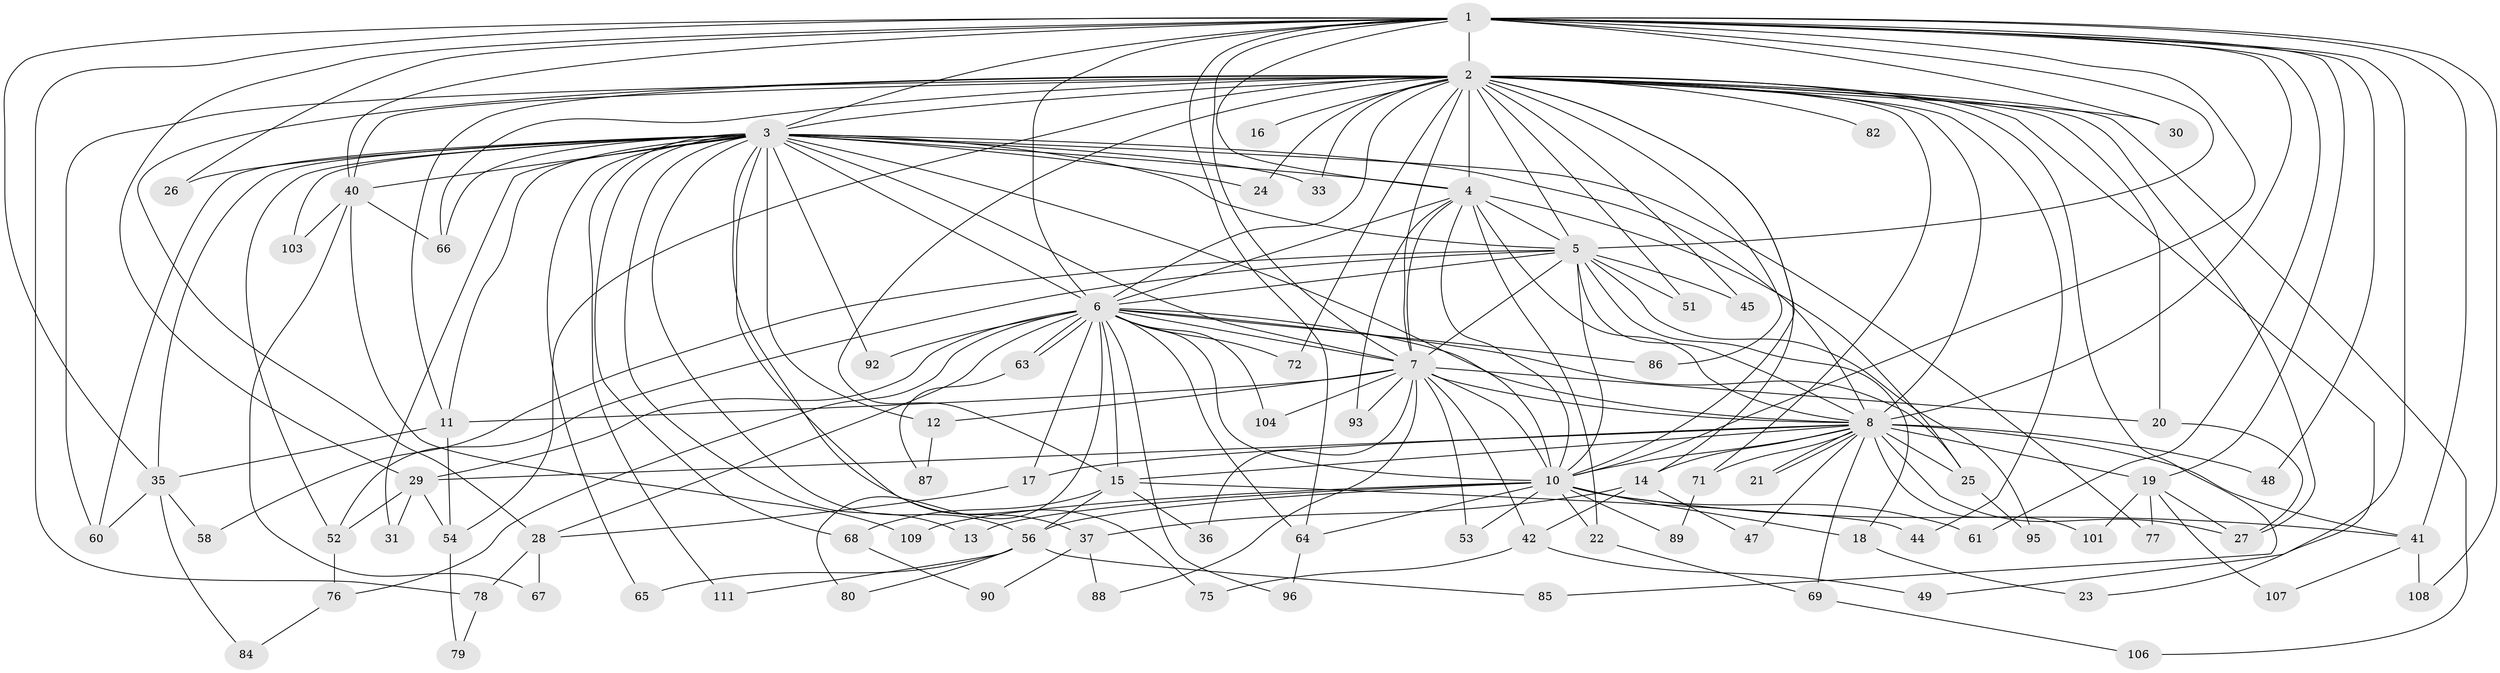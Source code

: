 // original degree distribution, {24: 0.009009009009009009, 28: 0.009009009009009009, 30: 0.009009009009009009, 13: 0.009009009009009009, 15: 0.009009009009009009, 25: 0.018018018018018018, 19: 0.018018018018018018, 20: 0.009009009009009009, 5: 0.02702702702702703, 4: 0.08108108108108109, 2: 0.5765765765765766, 7: 0.018018018018018018, 3: 0.17117117117117117, 8: 0.009009009009009009, 6: 0.02702702702702703}
// Generated by graph-tools (version 1.1) at 2025/11/02/27/25 16:11:02]
// undirected, 85 vertices, 202 edges
graph export_dot {
graph [start="1"]
  node [color=gray90,style=filled];
  1 [super="+110"];
  2 [super="+9"];
  3 [super="+46"];
  4 [super="+55"];
  5 [super="+97"];
  6 [super="+94"];
  7 [super="+98"];
  8 [super="+81"];
  10 [super="+100"];
  11 [super="+50"];
  12 [super="+83"];
  13;
  14;
  15 [super="+39"];
  16;
  17;
  18;
  19 [super="+99"];
  20 [super="+38"];
  21;
  22;
  23;
  24;
  25;
  26;
  27 [super="+34"];
  28 [super="+32"];
  29 [super="+43"];
  30;
  31;
  33;
  35 [super="+62"];
  36;
  37;
  40 [super="+59"];
  41 [super="+57"];
  42;
  44;
  45;
  47;
  48;
  49;
  51;
  52;
  53;
  54 [super="+102"];
  56 [super="+74"];
  58;
  60 [super="+91"];
  61;
  63;
  64 [super="+70"];
  65;
  66 [super="+105"];
  67;
  68;
  69 [super="+73"];
  71;
  72;
  75;
  76;
  77;
  78;
  79;
  80;
  82;
  84;
  85;
  86;
  87;
  88;
  89;
  90;
  92;
  93;
  95;
  96;
  101;
  103;
  104;
  106;
  107;
  108;
  109;
  111;
  1 -- 2 [weight=3];
  1 -- 3;
  1 -- 4;
  1 -- 5;
  1 -- 6;
  1 -- 7;
  1 -- 8;
  1 -- 10 [weight=2];
  1 -- 19;
  1 -- 26;
  1 -- 29;
  1 -- 30;
  1 -- 40;
  1 -- 41;
  1 -- 48;
  1 -- 49;
  1 -- 61;
  1 -- 64;
  1 -- 78;
  1 -- 108;
  1 -- 35;
  2 -- 3 [weight=3];
  2 -- 4 [weight=3];
  2 -- 5 [weight=2];
  2 -- 6 [weight=2];
  2 -- 7 [weight=2];
  2 -- 8 [weight=2];
  2 -- 10 [weight=2];
  2 -- 11;
  2 -- 16 [weight=2];
  2 -- 20;
  2 -- 24;
  2 -- 28;
  2 -- 30;
  2 -- 33;
  2 -- 44;
  2 -- 45;
  2 -- 51;
  2 -- 54;
  2 -- 71;
  2 -- 72;
  2 -- 106;
  2 -- 66;
  2 -- 14;
  2 -- 15;
  2 -- 82;
  2 -- 85;
  2 -- 86;
  2 -- 23;
  2 -- 60;
  2 -- 27;
  2 -- 40;
  3 -- 4;
  3 -- 5;
  3 -- 6 [weight=2];
  3 -- 7 [weight=2];
  3 -- 8;
  3 -- 10;
  3 -- 12 [weight=2];
  3 -- 13;
  3 -- 24;
  3 -- 26;
  3 -- 31;
  3 -- 33;
  3 -- 35;
  3 -- 37;
  3 -- 40;
  3 -- 52;
  3 -- 65;
  3 -- 66;
  3 -- 75;
  3 -- 92;
  3 -- 111;
  3 -- 68;
  3 -- 103;
  3 -- 60;
  3 -- 77;
  3 -- 11;
  3 -- 56;
  4 -- 5;
  4 -- 6;
  4 -- 7;
  4 -- 8;
  4 -- 10;
  4 -- 22;
  4 -- 25;
  4 -- 93;
  5 -- 6;
  5 -- 7;
  5 -- 8;
  5 -- 10;
  5 -- 18;
  5 -- 45;
  5 -- 51;
  5 -- 58;
  5 -- 95;
  5 -- 52;
  6 -- 7;
  6 -- 8;
  6 -- 10;
  6 -- 15;
  6 -- 17;
  6 -- 25;
  6 -- 63;
  6 -- 63;
  6 -- 72;
  6 -- 76;
  6 -- 80;
  6 -- 86;
  6 -- 92;
  6 -- 96;
  6 -- 104;
  6 -- 29;
  6 -- 64;
  6 -- 28;
  7 -- 8;
  7 -- 10;
  7 -- 11;
  7 -- 12;
  7 -- 20;
  7 -- 36;
  7 -- 42;
  7 -- 53;
  7 -- 88;
  7 -- 93;
  7 -- 104;
  8 -- 10;
  8 -- 14;
  8 -- 17;
  8 -- 19;
  8 -- 21;
  8 -- 21;
  8 -- 27;
  8 -- 29;
  8 -- 47;
  8 -- 48;
  8 -- 69 [weight=2];
  8 -- 71;
  8 -- 101;
  8 -- 25;
  8 -- 15;
  8 -- 41;
  10 -- 13;
  10 -- 18;
  10 -- 22;
  10 -- 41;
  10 -- 53;
  10 -- 56;
  10 -- 61;
  10 -- 64;
  10 -- 89;
  10 -- 109;
  11 -- 35;
  11 -- 54;
  12 -- 87;
  14 -- 37;
  14 -- 42;
  14 -- 47;
  15 -- 36;
  15 -- 44;
  15 -- 56;
  15 -- 68;
  17 -- 28;
  18 -- 23;
  19 -- 27;
  19 -- 77;
  19 -- 101;
  19 -- 107;
  20 -- 27;
  22 -- 69;
  25 -- 95;
  28 -- 78;
  28 -- 67;
  29 -- 31;
  29 -- 52;
  29 -- 54;
  35 -- 58;
  35 -- 60;
  35 -- 84;
  37 -- 88;
  37 -- 90;
  40 -- 67;
  40 -- 103;
  40 -- 66;
  40 -- 109;
  41 -- 107;
  41 -- 108;
  42 -- 49;
  42 -- 75;
  52 -- 76;
  54 -- 79;
  56 -- 65;
  56 -- 80;
  56 -- 85;
  56 -- 111;
  63 -- 87;
  64 -- 96;
  68 -- 90;
  69 -- 106;
  71 -- 89;
  76 -- 84;
  78 -- 79;
}

